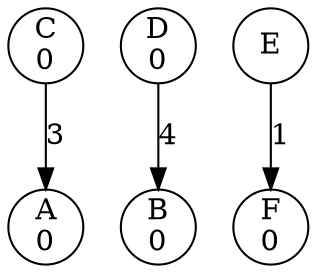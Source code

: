 digraph bank {
	 0 [label= "A\n0" , pos= "1,0!" , shape=circle, fixedsize=true, width=0.5 ]
	 1 [label= "B\n0" , pos= "0,1!" , shape=circle, fixedsize=true, width=0.5 ]
	 2 [label= "C\n0" , pos= "1,2!" , shape=circle, fixedsize=true, width=0.5 ]
	 3 [label= "D\n0" , pos= "2,2!" , shape=circle, fixedsize=true, width=0.5 ]
	 4 [label= "E\n" , pos= "3,1!" , shape=circle, fixedsize=true, width=0.5 ]
	 5 [label= "F\n0" , pos= "2,0!" , shape=circle, fixedsize=true, width=0.5 ]
	 "2" -> "0" [label= "3" ]
	 "4" -> "5" [label= "1" ]
	 "3" -> "1" [label= "4" ]
}
